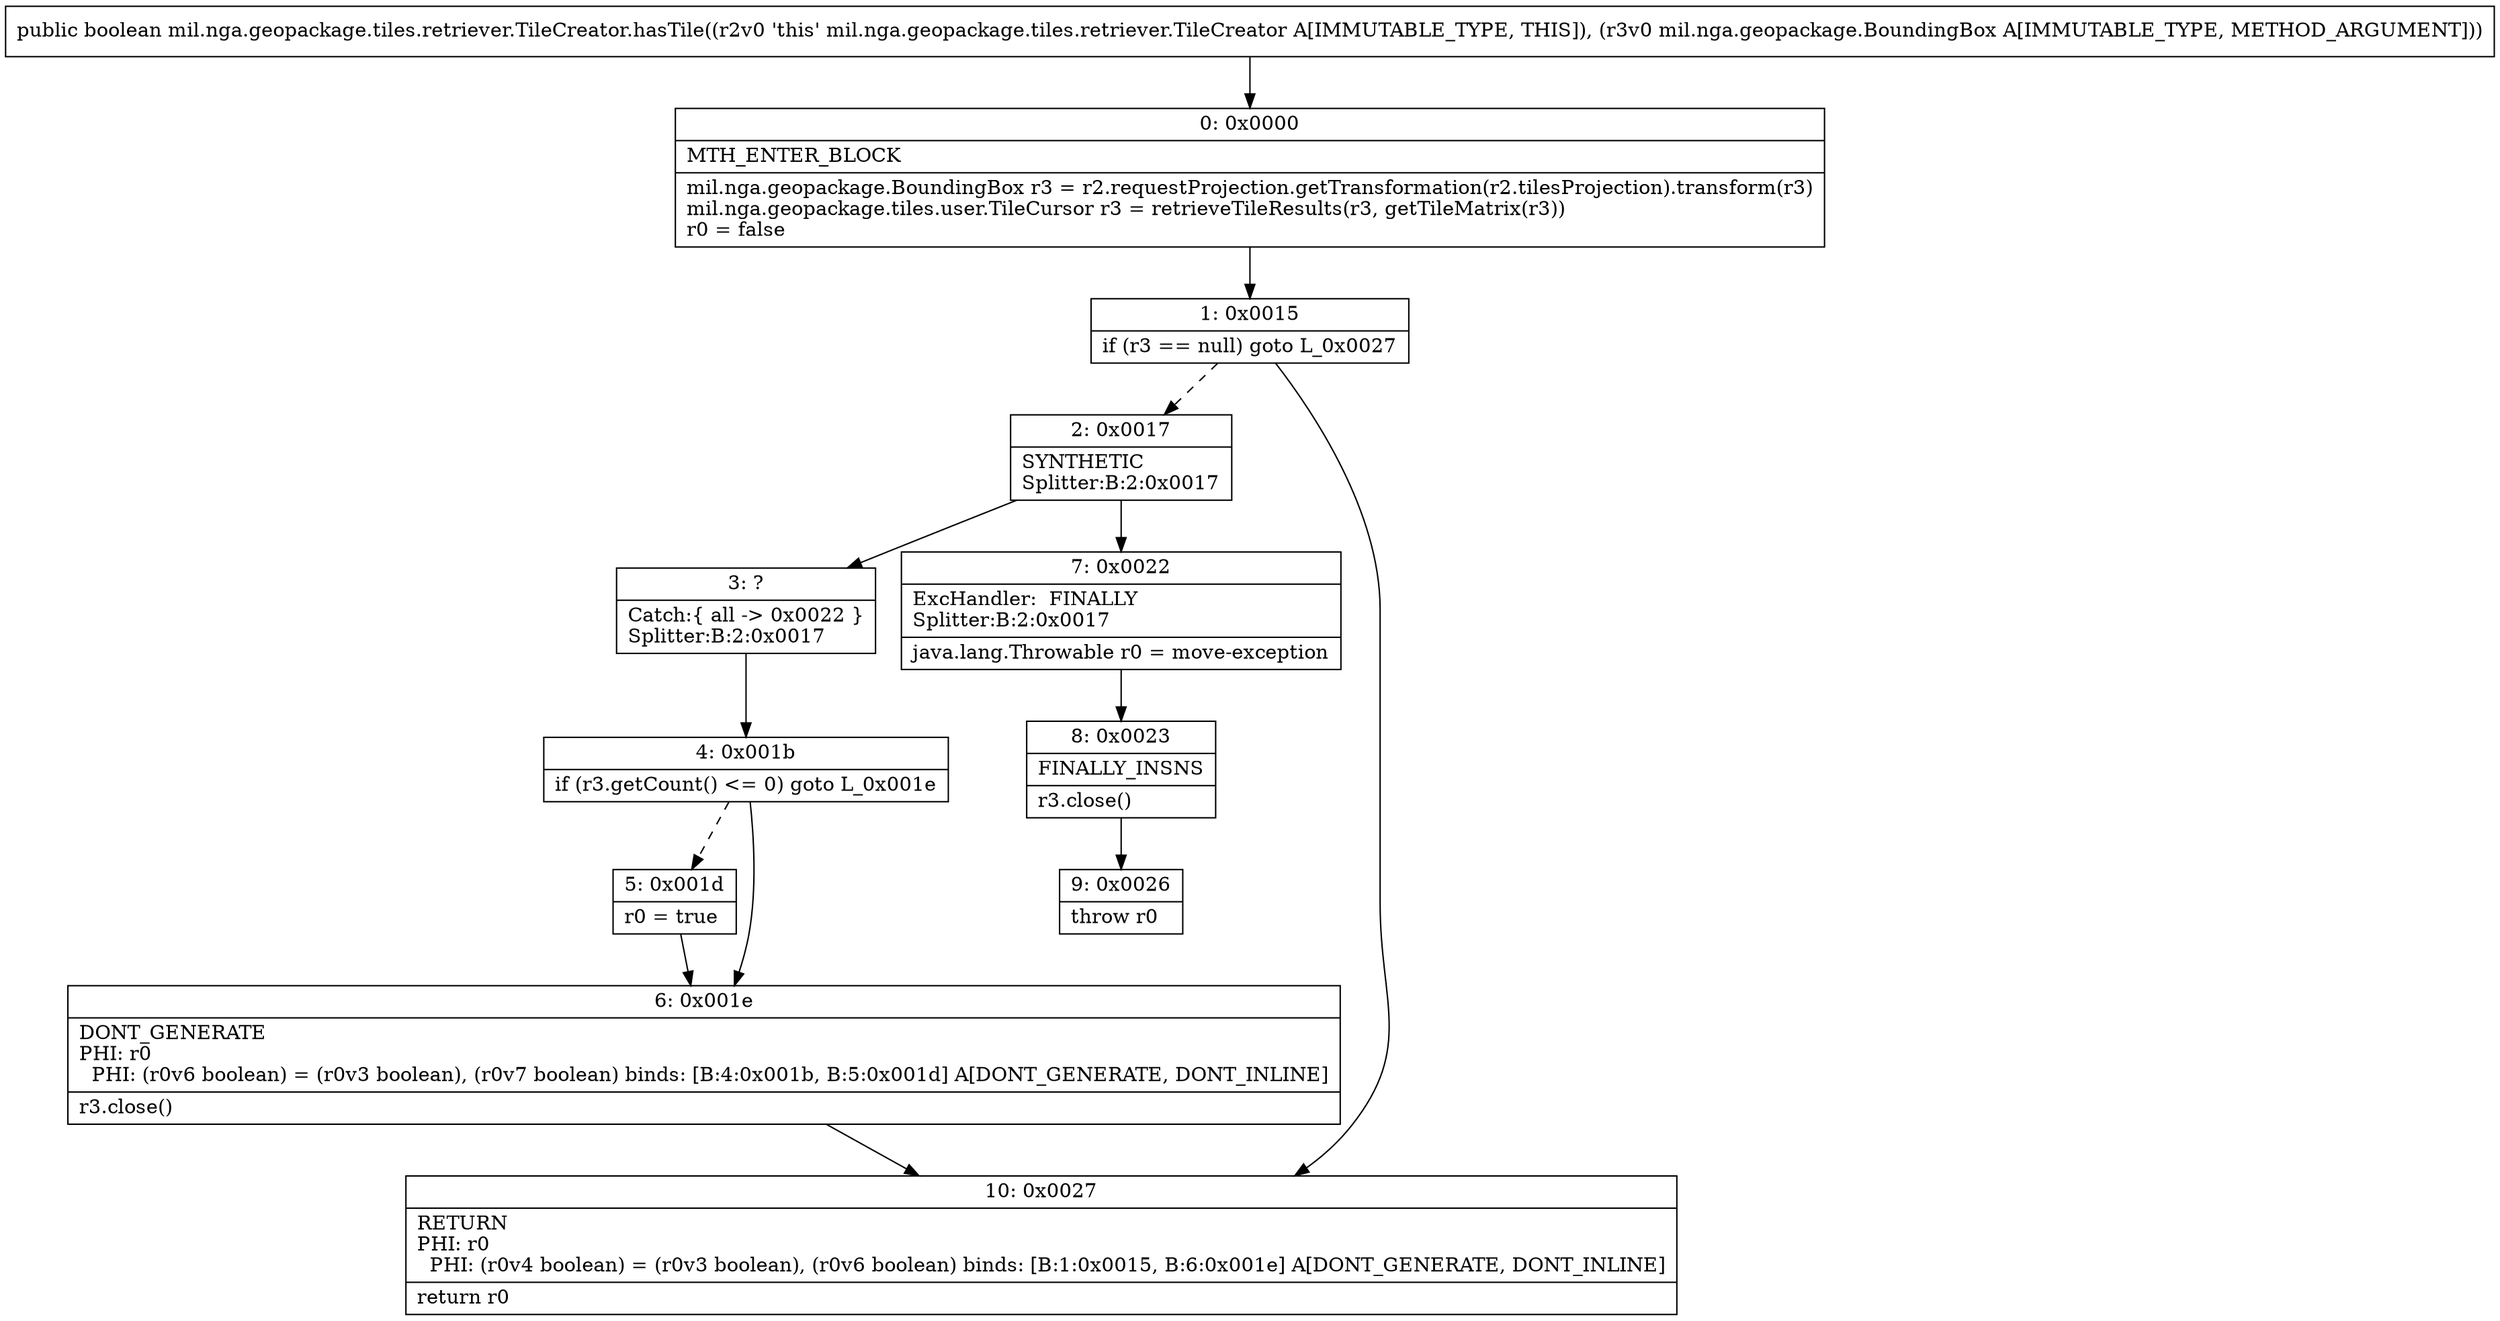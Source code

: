 digraph "CFG formil.nga.geopackage.tiles.retriever.TileCreator.hasTile(Lmil\/nga\/geopackage\/BoundingBox;)Z" {
Node_0 [shape=record,label="{0\:\ 0x0000|MTH_ENTER_BLOCK\l|mil.nga.geopackage.BoundingBox r3 = r2.requestProjection.getTransformation(r2.tilesProjection).transform(r3)\lmil.nga.geopackage.tiles.user.TileCursor r3 = retrieveTileResults(r3, getTileMatrix(r3))\lr0 = false\l}"];
Node_1 [shape=record,label="{1\:\ 0x0015|if (r3 == null) goto L_0x0027\l}"];
Node_2 [shape=record,label="{2\:\ 0x0017|SYNTHETIC\lSplitter:B:2:0x0017\l}"];
Node_3 [shape=record,label="{3\:\ ?|Catch:\{ all \-\> 0x0022 \}\lSplitter:B:2:0x0017\l}"];
Node_4 [shape=record,label="{4\:\ 0x001b|if (r3.getCount() \<= 0) goto L_0x001e\l}"];
Node_5 [shape=record,label="{5\:\ 0x001d|r0 = true\l}"];
Node_6 [shape=record,label="{6\:\ 0x001e|DONT_GENERATE\lPHI: r0 \l  PHI: (r0v6 boolean) = (r0v3 boolean), (r0v7 boolean) binds: [B:4:0x001b, B:5:0x001d] A[DONT_GENERATE, DONT_INLINE]\l|r3.close()\l}"];
Node_7 [shape=record,label="{7\:\ 0x0022|ExcHandler:  FINALLY\lSplitter:B:2:0x0017\l|java.lang.Throwable r0 = move\-exception\l}"];
Node_8 [shape=record,label="{8\:\ 0x0023|FINALLY_INSNS\l|r3.close()\l}"];
Node_9 [shape=record,label="{9\:\ 0x0026|throw r0\l}"];
Node_10 [shape=record,label="{10\:\ 0x0027|RETURN\lPHI: r0 \l  PHI: (r0v4 boolean) = (r0v3 boolean), (r0v6 boolean) binds: [B:1:0x0015, B:6:0x001e] A[DONT_GENERATE, DONT_INLINE]\l|return r0\l}"];
MethodNode[shape=record,label="{public boolean mil.nga.geopackage.tiles.retriever.TileCreator.hasTile((r2v0 'this' mil.nga.geopackage.tiles.retriever.TileCreator A[IMMUTABLE_TYPE, THIS]), (r3v0 mil.nga.geopackage.BoundingBox A[IMMUTABLE_TYPE, METHOD_ARGUMENT])) }"];
MethodNode -> Node_0;
Node_0 -> Node_1;
Node_1 -> Node_2[style=dashed];
Node_1 -> Node_10;
Node_2 -> Node_3;
Node_2 -> Node_7;
Node_3 -> Node_4;
Node_4 -> Node_5[style=dashed];
Node_4 -> Node_6;
Node_5 -> Node_6;
Node_6 -> Node_10;
Node_7 -> Node_8;
Node_8 -> Node_9;
}


